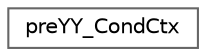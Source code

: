 digraph "Graphical Class Hierarchy"
{
 // INTERACTIVE_SVG=YES
 // LATEX_PDF_SIZE
  bgcolor="transparent";
  edge [fontname=Helvetica,fontsize=10,labelfontname=Helvetica,labelfontsize=10];
  node [fontname=Helvetica,fontsize=10,shape=box,height=0.2,width=0.4];
  rankdir="LR";
  Node0 [label="preYY_CondCtx",height=0.2,width=0.4,color="grey40", fillcolor="white", style="filled",URL="$d9/dc9/structpre_y_y___cond_ctx.html",tooltip=" "];
}
